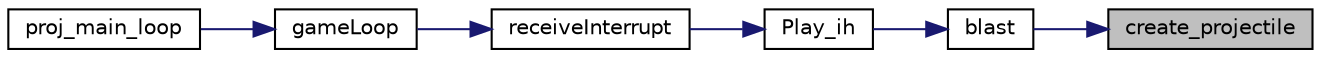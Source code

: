 digraph "create_projectile"
{
 // LATEX_PDF_SIZE
  edge [fontname="Helvetica",fontsize="10",labelfontname="Helvetica",labelfontsize="10"];
  node [fontname="Helvetica",fontsize="10",shape=record];
  rankdir="RL";
  Node1 [label="create_projectile",height=0.2,width=0.4,color="black", fillcolor="grey75", style="filled", fontcolor="black",tooltip="Create a projectile object."];
  Node1 -> Node2 [dir="back",color="midnightblue",fontsize="10",style="solid",fontname="Helvetica"];
  Node2 [label="blast",height=0.2,width=0.4,color="black", fillcolor="white", style="filled",URL="$_projectile_8h.html#ab74053d46bc4dbe8aff3eef790bef4e9",tooltip="Blasts a projectile from the player."];
  Node2 -> Node3 [dir="back",color="midnightblue",fontsize="10",style="solid",fontname="Helvetica"];
  Node3 [label="Play_ih",height=0.2,width=0.4,color="black", fillcolor="white", style="filled",URL="$_game_8h.html#a5e37d0a40a8d0e1d72ebe9e838178e76",tooltip="Play menu interrupt handler."];
  Node3 -> Node4 [dir="back",color="midnightblue",fontsize="10",style="solid",fontname="Helvetica"];
  Node4 [label="receiveInterrupt",height=0.2,width=0.4,color="black", fillcolor="white", style="filled",URL="$_game_8h.html#a2bc13b25628ee7b60fb6d5c72da10d39",tooltip="Redirects the interrupt received to its handler deppending on the current gameMenu."];
  Node4 -> Node5 [dir="back",color="midnightblue",fontsize="10",style="solid",fontname="Helvetica"];
  Node5 [label="gameLoop",height=0.2,width=0.4,color="black", fillcolor="white", style="filled",URL="$_game_8h.html#ae3fcb6ab83836a82d8ab58a853667cba",tooltip="Game main loop, subscribes and receives all the interrupts from each device, in the end unsubscribes ..."];
  Node5 -> Node6 [dir="back",color="midnightblue",fontsize="10",style="solid",fontname="Helvetica"];
  Node6 [label="proj_main_loop",height=0.2,width=0.4,color="black", fillcolor="white", style="filled",URL="$proj_8c.html#a90aad768b0a0b41e4bcacc566b0cae6e",tooltip=" "];
}
